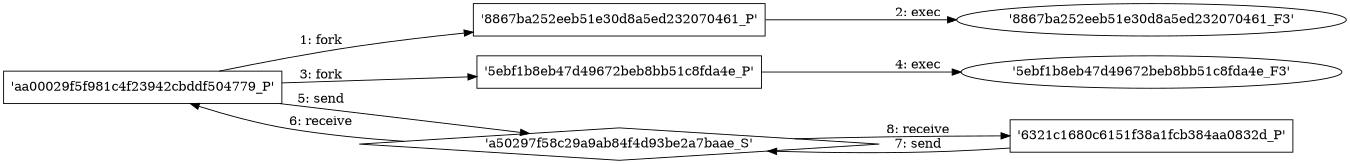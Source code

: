 digraph "D:\Learning\Paper\apt\基于CTI的攻击预警\Dataset\攻击图\ASGfromALLCTI\Microsoft’s Free Security Tools – Series Introduction.dot" {
rankdir="LR"
size="9"
fixedsize="false"
splines="true"
nodesep=0.3
ranksep=0
fontsize=10
overlap="scalexy"
engine= "neato"
	"'aa00029f5f981c4f23942cbddf504779_P'" [node_type=Process shape=box]
	"'8867ba252eeb51e30d8a5ed232070461_P'" [node_type=Process shape=box]
	"'aa00029f5f981c4f23942cbddf504779_P'" -> "'8867ba252eeb51e30d8a5ed232070461_P'" [label="1: fork"]
	"'8867ba252eeb51e30d8a5ed232070461_P'" [node_type=Process shape=box]
	"'8867ba252eeb51e30d8a5ed232070461_F3'" [node_type=File shape=ellipse]
	"'8867ba252eeb51e30d8a5ed232070461_P'" -> "'8867ba252eeb51e30d8a5ed232070461_F3'" [label="2: exec"]
	"'aa00029f5f981c4f23942cbddf504779_P'" [node_type=Process shape=box]
	"'5ebf1b8eb47d49672beb8bb51c8fda4e_P'" [node_type=Process shape=box]
	"'aa00029f5f981c4f23942cbddf504779_P'" -> "'5ebf1b8eb47d49672beb8bb51c8fda4e_P'" [label="3: fork"]
	"'5ebf1b8eb47d49672beb8bb51c8fda4e_P'" [node_type=Process shape=box]
	"'5ebf1b8eb47d49672beb8bb51c8fda4e_F3'" [node_type=File shape=ellipse]
	"'5ebf1b8eb47d49672beb8bb51c8fda4e_P'" -> "'5ebf1b8eb47d49672beb8bb51c8fda4e_F3'" [label="4: exec"]
	"'a50297f58c29a9ab84f4d93be2a7baae_S'" [node_type=Socket shape=diamond]
	"'aa00029f5f981c4f23942cbddf504779_P'" [node_type=Process shape=box]
	"'aa00029f5f981c4f23942cbddf504779_P'" -> "'a50297f58c29a9ab84f4d93be2a7baae_S'" [label="5: send"]
	"'a50297f58c29a9ab84f4d93be2a7baae_S'" -> "'aa00029f5f981c4f23942cbddf504779_P'" [label="6: receive"]
	"'a50297f58c29a9ab84f4d93be2a7baae_S'" [node_type=Socket shape=diamond]
	"'6321c1680c6151f38a1fcb384aa0832d_P'" [node_type=Process shape=box]
	"'6321c1680c6151f38a1fcb384aa0832d_P'" -> "'a50297f58c29a9ab84f4d93be2a7baae_S'" [label="7: send"]
	"'a50297f58c29a9ab84f4d93be2a7baae_S'" -> "'6321c1680c6151f38a1fcb384aa0832d_P'" [label="8: receive"]
}
